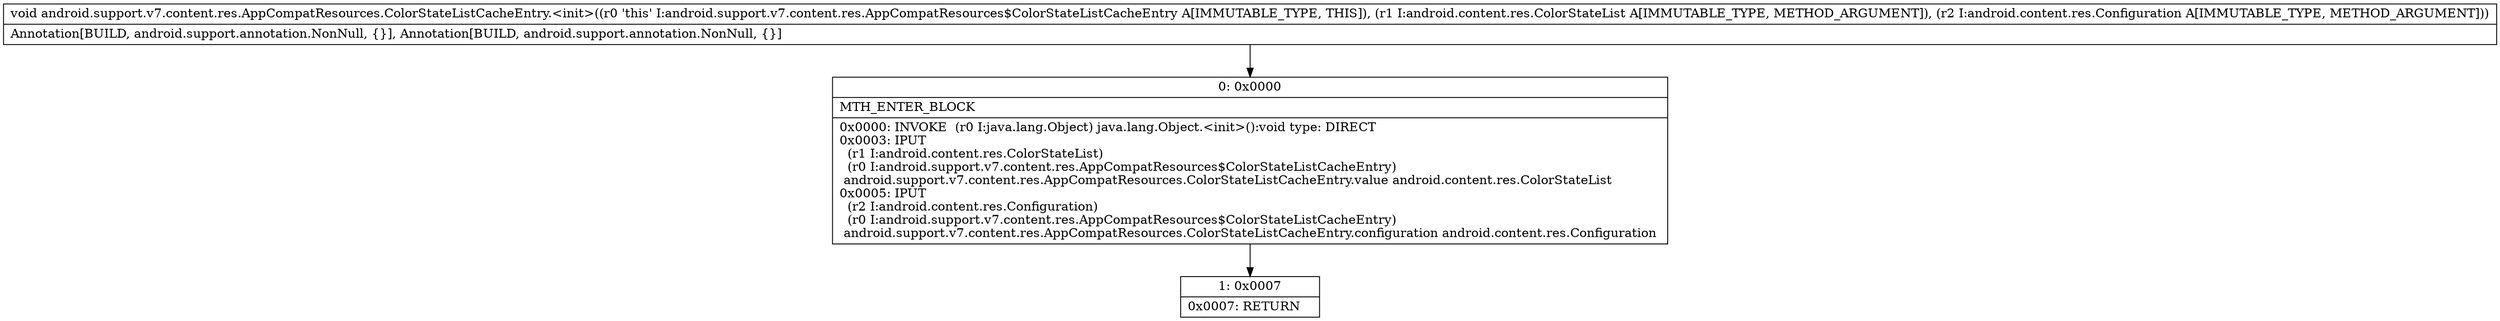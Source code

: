 digraph "CFG forandroid.support.v7.content.res.AppCompatResources.ColorStateListCacheEntry.\<init\>(Landroid\/content\/res\/ColorStateList;Landroid\/content\/res\/Configuration;)V" {
Node_0 [shape=record,label="{0\:\ 0x0000|MTH_ENTER_BLOCK\l|0x0000: INVOKE  (r0 I:java.lang.Object) java.lang.Object.\<init\>():void type: DIRECT \l0x0003: IPUT  \l  (r1 I:android.content.res.ColorStateList)\l  (r0 I:android.support.v7.content.res.AppCompatResources$ColorStateListCacheEntry)\l android.support.v7.content.res.AppCompatResources.ColorStateListCacheEntry.value android.content.res.ColorStateList \l0x0005: IPUT  \l  (r2 I:android.content.res.Configuration)\l  (r0 I:android.support.v7.content.res.AppCompatResources$ColorStateListCacheEntry)\l android.support.v7.content.res.AppCompatResources.ColorStateListCacheEntry.configuration android.content.res.Configuration \l}"];
Node_1 [shape=record,label="{1\:\ 0x0007|0x0007: RETURN   \l}"];
MethodNode[shape=record,label="{void android.support.v7.content.res.AppCompatResources.ColorStateListCacheEntry.\<init\>((r0 'this' I:android.support.v7.content.res.AppCompatResources$ColorStateListCacheEntry A[IMMUTABLE_TYPE, THIS]), (r1 I:android.content.res.ColorStateList A[IMMUTABLE_TYPE, METHOD_ARGUMENT]), (r2 I:android.content.res.Configuration A[IMMUTABLE_TYPE, METHOD_ARGUMENT]))  | Annotation[BUILD, android.support.annotation.NonNull, \{\}], Annotation[BUILD, android.support.annotation.NonNull, \{\}]\l}"];
MethodNode -> Node_0;
Node_0 -> Node_1;
}

